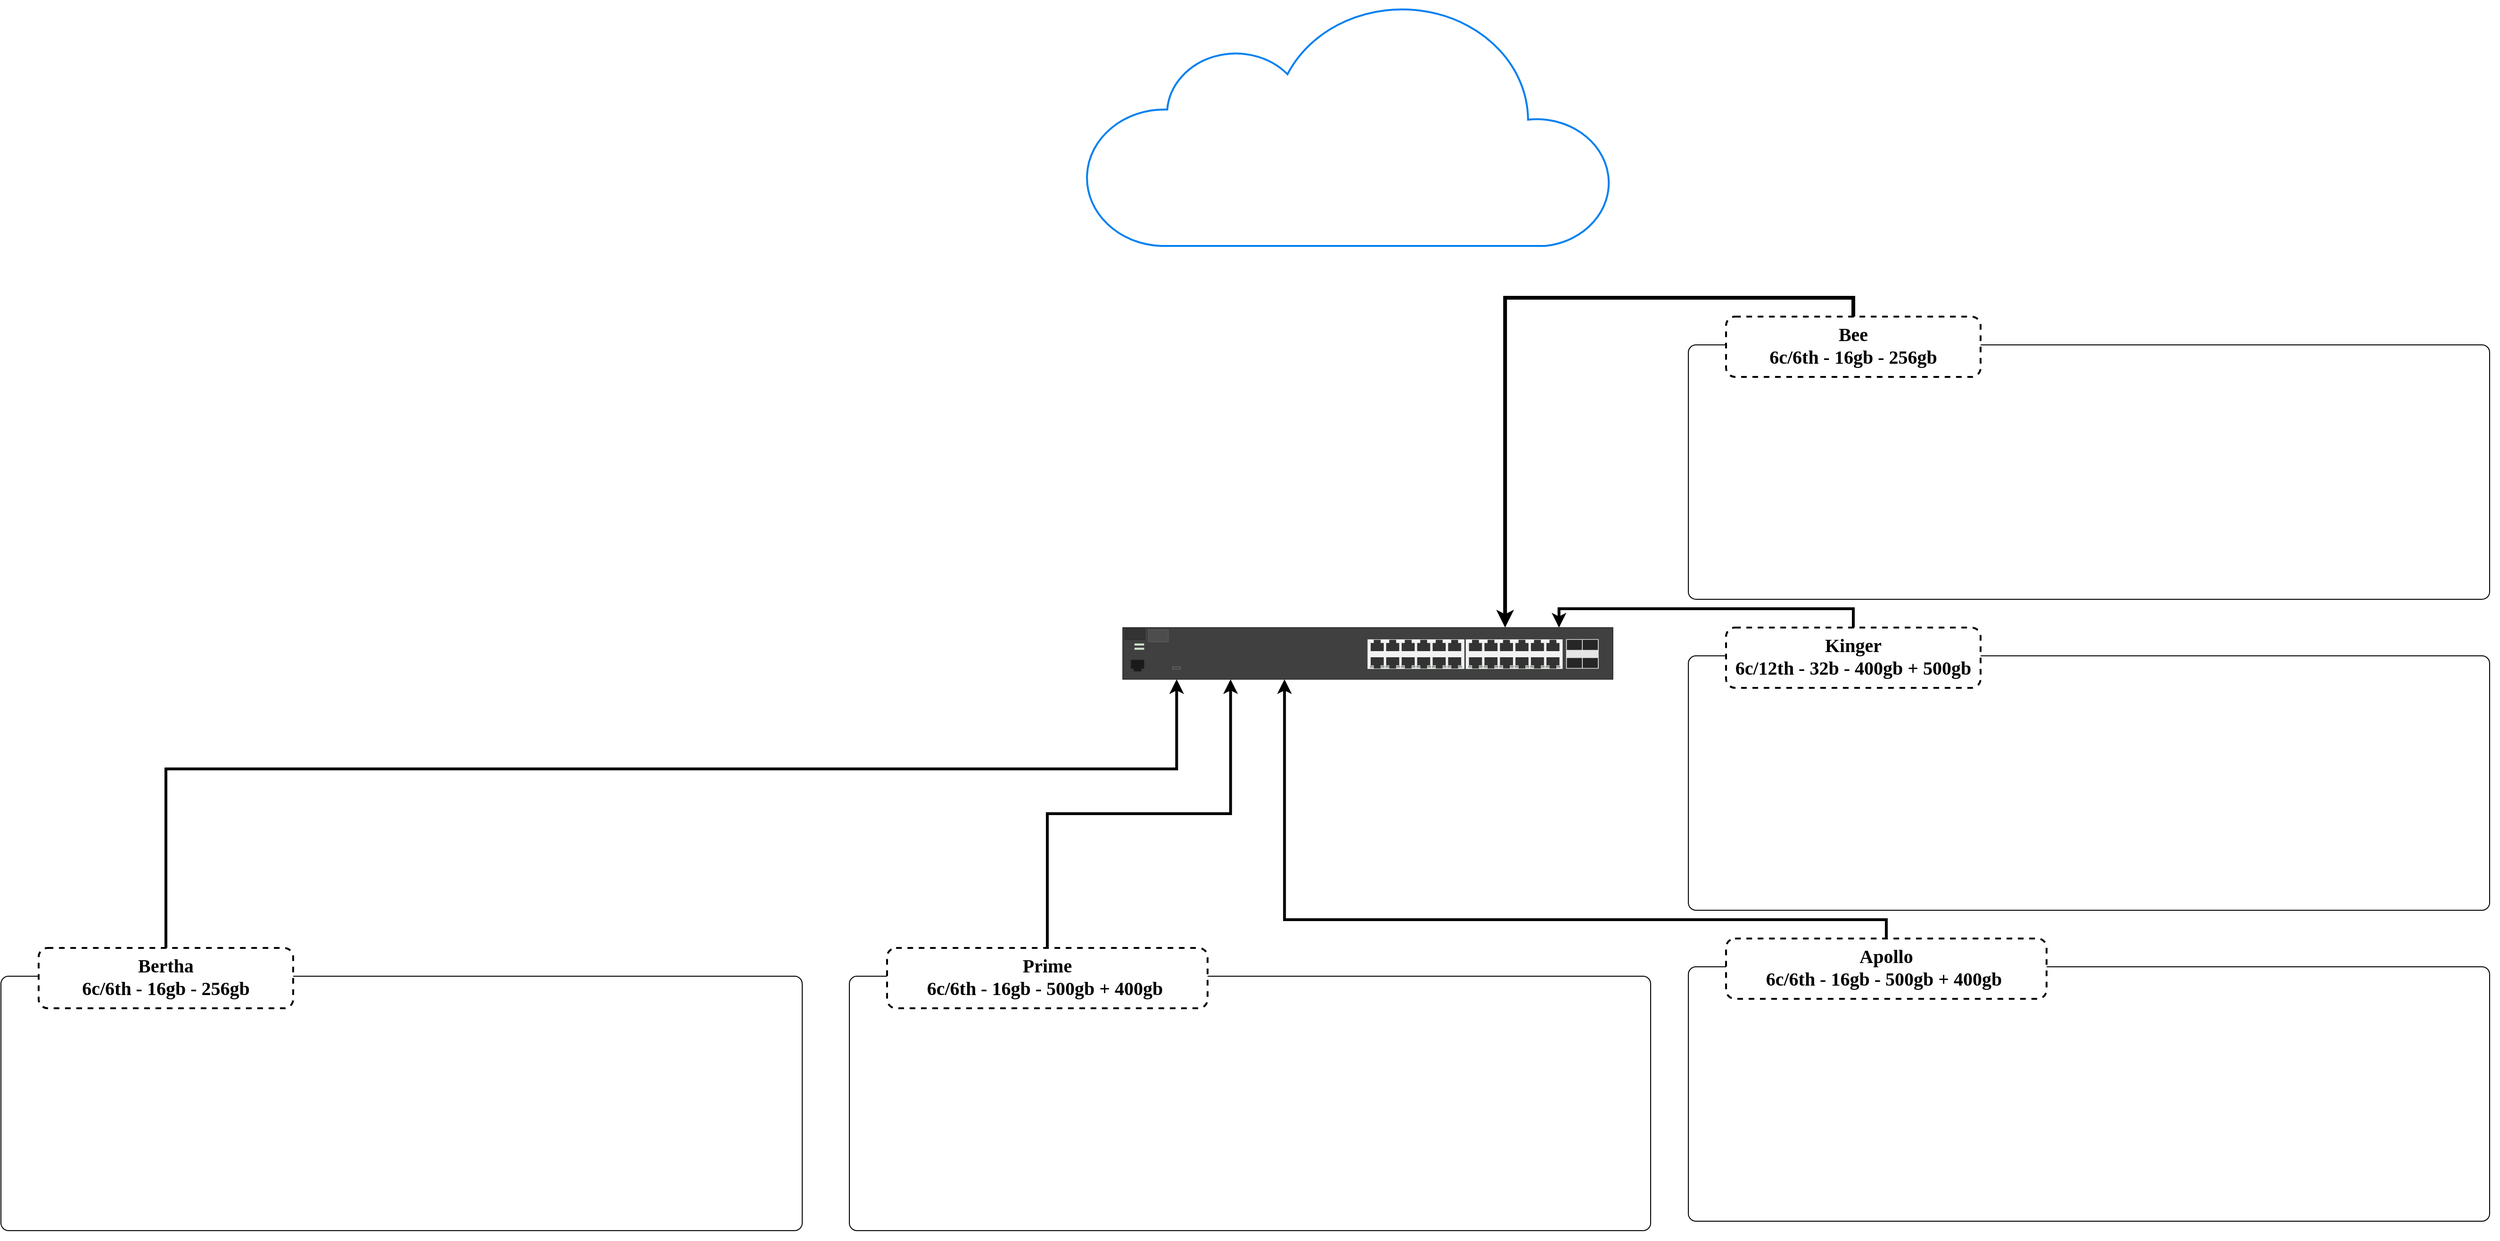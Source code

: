 <mxfile version="24.8.0">
  <diagram name="Page-1" id="BCRP78v047rue5zgZCAH">
    <mxGraphModel dx="4790" dy="3182" grid="1" gridSize="10" guides="1" tooltips="1" connect="1" arrows="1" fold="1" page="1" pageScale="1" pageWidth="850" pageHeight="1100" math="0" shadow="0">
      <root>
        <mxCell id="0" />
        <mxCell id="1" parent="0" />
        <mxCell id="6rSNVmWyezIaZuJjjUgE-3" value="" style="html=1;verticalLabelPosition=bottom;verticalAlign=top;outlineConnect=0;shadow=0;dashed=0;shape=mxgraph.rack.hpe_aruba.switches.j9776a_2530_24g_switch;points=[[0,0.5,0,0,0],[0.11,0,0,0,0],[0.11,1,0,0,0],[0.22,0,0,0,0],[0.22,1,0,0,0],[0.33,0,0,0,0],[0.33,1,0,0,0],[0.44,0,0,0,0],[0.44,1,0,0,0],[0.56,0,0,0,0],[0.56,1,0,0,0],[0.67,0,0,0,0],[0.67,1,0,0,0],[0.78,0,0,0,0],[0.78,1,0,0,0],[0.89,0,0,0,0],[0.89,1,0,0,0]];" parent="1" vertex="1">
          <mxGeometry x="-600" y="-30" width="520" height="54.93" as="geometry" />
        </mxCell>
        <mxCell id="6rSNVmWyezIaZuJjjUgE-15" value="" style="group" parent="1" vertex="1" connectable="0">
          <mxGeometry x="10" y="-30" width="850" height="310" as="geometry" />
        </mxCell>
        <mxCell id="6rSNVmWyezIaZuJjjUgE-13" value="" style="rounded=1;whiteSpace=wrap;html=1;rotation=0;arcSize=3;" parent="6rSNVmWyezIaZuJjjUgE-15" vertex="1">
          <mxGeometry x="-10" y="30" width="850" height="270" as="geometry">
            <mxPoint x="10" y="10" as="offset" />
          </mxGeometry>
        </mxCell>
        <mxCell id="6rSNVmWyezIaZuJjjUgE-4" value="&lt;font size=&quot;1&quot; face=&quot;Times New Roman&quot;&gt;&lt;b style=&quot;font-size: 20px;&quot;&gt;Kinger&lt;/b&gt;&lt;/font&gt;&lt;div&gt;&lt;font size=&quot;1&quot; face=&quot;Times New Roman&quot;&gt;&lt;b style=&quot;font-size: 20px;&quot;&gt;6c/12th - 32b - 400gb + 500gb&lt;/b&gt;&lt;/font&gt;&lt;/div&gt;" style="rounded=1;whiteSpace=wrap;html=1;verticalAlign=top;dashed=1;strokeWidth=2;perimeterSpacing=0;shadow=0;glass=0;" parent="6rSNVmWyezIaZuJjjUgE-15" vertex="1">
          <mxGeometry x="30" width="270" height="64" as="geometry" />
        </mxCell>
        <mxCell id="6rSNVmWyezIaZuJjjUgE-16" value="" style="group" parent="1" vertex="1" connectable="0">
          <mxGeometry x="10" y="300" width="850" height="310" as="geometry" />
        </mxCell>
        <mxCell id="6rSNVmWyezIaZuJjjUgE-17" value="" style="rounded=1;whiteSpace=wrap;html=1;rotation=0;arcSize=3;" parent="6rSNVmWyezIaZuJjjUgE-16" vertex="1">
          <mxGeometry x="-10" y="30" width="850" height="270" as="geometry">
            <mxPoint x="10" y="10" as="offset" />
          </mxGeometry>
        </mxCell>
        <mxCell id="6rSNVmWyezIaZuJjjUgE-18" value="&lt;font face=&quot;Times New Roman&quot;&gt;&lt;span style=&quot;font-size: 20px;&quot;&gt;&lt;b&gt;Apollo&lt;/b&gt;&lt;/span&gt;&lt;/font&gt;&lt;br&gt;&lt;div&gt;&lt;font size=&quot;1&quot; face=&quot;Times New Roman&quot;&gt;&lt;b style=&quot;font-size: 20px;&quot;&gt;6c/6th - 16gb - 500gb + 400gb&amp;nbsp;&lt;/b&gt;&lt;/font&gt;&lt;/div&gt;" style="rounded=1;whiteSpace=wrap;html=1;verticalAlign=top;dashed=1;strokeWidth=2;perimeterSpacing=0;shadow=0;glass=0;" parent="6rSNVmWyezIaZuJjjUgE-16" vertex="1">
          <mxGeometry x="30" width="340" height="64" as="geometry" />
        </mxCell>
        <mxCell id="6rSNVmWyezIaZuJjjUgE-19" value="" style="group" parent="1" vertex="1" connectable="0">
          <mxGeometry x="10" y="-360" width="850" height="310" as="geometry" />
        </mxCell>
        <mxCell id="6rSNVmWyezIaZuJjjUgE-20" value="" style="rounded=1;whiteSpace=wrap;html=1;rotation=0;arcSize=3;" parent="6rSNVmWyezIaZuJjjUgE-19" vertex="1">
          <mxGeometry x="-10" y="30" width="850" height="270" as="geometry">
            <mxPoint x="10" y="10" as="offset" />
          </mxGeometry>
        </mxCell>
        <mxCell id="6rSNVmWyezIaZuJjjUgE-21" value="&lt;font face=&quot;Times New Roman&quot;&gt;&lt;span style=&quot;font-size: 20px;&quot;&gt;&lt;b&gt;Bee&lt;/b&gt;&lt;/span&gt;&lt;/font&gt;&lt;br&gt;&lt;div&gt;&lt;font size=&quot;1&quot; face=&quot;Times New Roman&quot;&gt;&lt;b style=&quot;font-size: 20px;&quot;&gt;6c/6th - 16gb - 256gb&lt;/b&gt;&lt;/font&gt;&lt;/div&gt;" style="rounded=1;whiteSpace=wrap;html=1;verticalAlign=top;dashed=1;strokeWidth=2;perimeterSpacing=0;shadow=0;glass=0;" parent="6rSNVmWyezIaZuJjjUgE-19" vertex="1">
          <mxGeometry x="30" width="270" height="64" as="geometry" />
        </mxCell>
        <mxCell id="6rSNVmWyezIaZuJjjUgE-22" value="" style="group" parent="1" vertex="1" connectable="0">
          <mxGeometry x="-1780" y="310" width="850" height="310" as="geometry" />
        </mxCell>
        <mxCell id="6rSNVmWyezIaZuJjjUgE-23" value="" style="rounded=1;whiteSpace=wrap;html=1;rotation=0;arcSize=3;" parent="6rSNVmWyezIaZuJjjUgE-22" vertex="1">
          <mxGeometry x="-10" y="30" width="850" height="270" as="geometry">
            <mxPoint x="10" y="10" as="offset" />
          </mxGeometry>
        </mxCell>
        <mxCell id="6rSNVmWyezIaZuJjjUgE-24" value="&lt;font face=&quot;Times New Roman&quot;&gt;&lt;span style=&quot;font-size: 20px;&quot;&gt;&lt;b&gt;Bertha&lt;/b&gt;&lt;/span&gt;&lt;/font&gt;&lt;br&gt;&lt;div&gt;&lt;font size=&quot;1&quot; face=&quot;Times New Roman&quot;&gt;&lt;b style=&quot;font-size: 20px;&quot;&gt;6c/6th - 16gb - 256gb&lt;/b&gt;&lt;/font&gt;&lt;/div&gt;" style="rounded=1;whiteSpace=wrap;html=1;verticalAlign=top;dashed=1;strokeWidth=2;perimeterSpacing=0;shadow=0;glass=0;" parent="6rSNVmWyezIaZuJjjUgE-22" vertex="1">
          <mxGeometry x="30" width="270" height="64" as="geometry" />
        </mxCell>
        <mxCell id="6rSNVmWyezIaZuJjjUgE-25" value="" style="group" parent="1" vertex="1" connectable="0">
          <mxGeometry x="-880" y="310" width="850" height="310" as="geometry" />
        </mxCell>
        <mxCell id="6rSNVmWyezIaZuJjjUgE-26" value="" style="rounded=1;whiteSpace=wrap;html=1;rotation=0;arcSize=3;" parent="6rSNVmWyezIaZuJjjUgE-25" vertex="1">
          <mxGeometry x="-10" y="30" width="850" height="270" as="geometry">
            <mxPoint x="10" y="10" as="offset" />
          </mxGeometry>
        </mxCell>
        <mxCell id="6rSNVmWyezIaZuJjjUgE-27" value="&lt;font face=&quot;Times New Roman&quot;&gt;&lt;span style=&quot;font-size: 20px;&quot;&gt;&lt;b&gt;Prime&lt;/b&gt;&lt;/span&gt;&lt;/font&gt;&lt;br&gt;&lt;div&gt;&lt;font size=&quot;1&quot; face=&quot;Times New Roman&quot;&gt;&lt;b style=&quot;font-size: 20px;&quot;&gt;6c/6th - 16gb - 500gb + 400gb&amp;nbsp;&lt;/b&gt;&lt;/font&gt;&lt;/div&gt;" style="rounded=1;whiteSpace=wrap;html=1;verticalAlign=top;dashed=1;strokeWidth=2;perimeterSpacing=0;shadow=0;glass=0;" parent="6rSNVmWyezIaZuJjjUgE-25" vertex="1">
          <mxGeometry x="30" width="340" height="64" as="geometry" />
        </mxCell>
        <mxCell id="6rSNVmWyezIaZuJjjUgE-28" value="" style="html=1;verticalLabelPosition=bottom;align=center;labelBackgroundColor=#ffffff;verticalAlign=top;strokeWidth=2;strokeColor=#0080F0;shadow=0;dashed=0;shape=mxgraph.ios7.icons.cloud;" parent="1" vertex="1">
          <mxGeometry x="-639.57" y="-695" width="559.57" height="260" as="geometry" />
        </mxCell>
        <mxCell id="Vk-0V9B1tmay2iFw0aw6-1" style="edgeStyle=orthogonalEdgeStyle;rounded=0;orthogonalLoop=1;jettySize=auto;html=1;exitX=0.5;exitY=0;exitDx=0;exitDy=0;entryX=0.22;entryY=1;entryDx=0;entryDy=0;entryPerimeter=0;strokeWidth=3;" edge="1" parent="1" source="6rSNVmWyezIaZuJjjUgE-27" target="6rSNVmWyezIaZuJjjUgE-3">
          <mxGeometry relative="1" as="geometry" />
        </mxCell>
        <mxCell id="Vk-0V9B1tmay2iFw0aw6-2" style="edgeStyle=orthogonalEdgeStyle;rounded=0;orthogonalLoop=1;jettySize=auto;html=1;exitX=0.5;exitY=0;exitDx=0;exitDy=0;entryX=0.11;entryY=1;entryDx=0;entryDy=0;entryPerimeter=0;jumpSize=8;strokeWidth=3;" edge="1" parent="1" source="6rSNVmWyezIaZuJjjUgE-24" target="6rSNVmWyezIaZuJjjUgE-3">
          <mxGeometry relative="1" as="geometry">
            <Array as="points">
              <mxPoint x="-1615" y="120" />
              <mxPoint x="-543" y="120" />
            </Array>
          </mxGeometry>
        </mxCell>
        <mxCell id="Vk-0V9B1tmay2iFw0aw6-3" style="edgeStyle=orthogonalEdgeStyle;rounded=0;orthogonalLoop=1;jettySize=auto;html=1;exitX=0.5;exitY=0;exitDx=0;exitDy=0;entryX=0.89;entryY=0;entryDx=0;entryDy=0;entryPerimeter=0;strokeWidth=3;" edge="1" parent="1" source="6rSNVmWyezIaZuJjjUgE-4" target="6rSNVmWyezIaZuJjjUgE-3">
          <mxGeometry relative="1" as="geometry" />
        </mxCell>
        <mxCell id="Vk-0V9B1tmay2iFw0aw6-4" style="edgeStyle=orthogonalEdgeStyle;rounded=0;orthogonalLoop=1;jettySize=auto;html=1;exitX=0.5;exitY=0;exitDx=0;exitDy=0;entryX=0.33;entryY=1;entryDx=0;entryDy=0;entryPerimeter=0;strokeWidth=3;" edge="1" parent="1" source="6rSNVmWyezIaZuJjjUgE-18" target="6rSNVmWyezIaZuJjjUgE-3">
          <mxGeometry relative="1" as="geometry">
            <Array as="points">
              <mxPoint x="210" y="280" />
              <mxPoint x="-428" y="280" />
            </Array>
          </mxGeometry>
        </mxCell>
        <mxCell id="Vk-0V9B1tmay2iFw0aw6-5" style="edgeStyle=orthogonalEdgeStyle;rounded=0;orthogonalLoop=1;jettySize=auto;html=1;exitX=0.5;exitY=0;exitDx=0;exitDy=0;entryX=0.78;entryY=0;entryDx=0;entryDy=0;entryPerimeter=0;strokeWidth=4;" edge="1" parent="1" source="6rSNVmWyezIaZuJjjUgE-21" target="6rSNVmWyezIaZuJjjUgE-3">
          <mxGeometry relative="1" as="geometry" />
        </mxCell>
      </root>
    </mxGraphModel>
  </diagram>
</mxfile>
